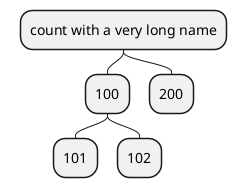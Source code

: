 {
  "sha1": "f5zqf5h81lnerf2kwmh0w7n8rm2zn5k",
  "insertion": {
    "when": "2024-06-01T09:03:05.583Z",
    "user": "plantuml@gmail.com"
  }
}
@startmindmap
top to bottom direction

* count with a very long name
** 100
*** 101
*** 102
** 200
@endmindmap
